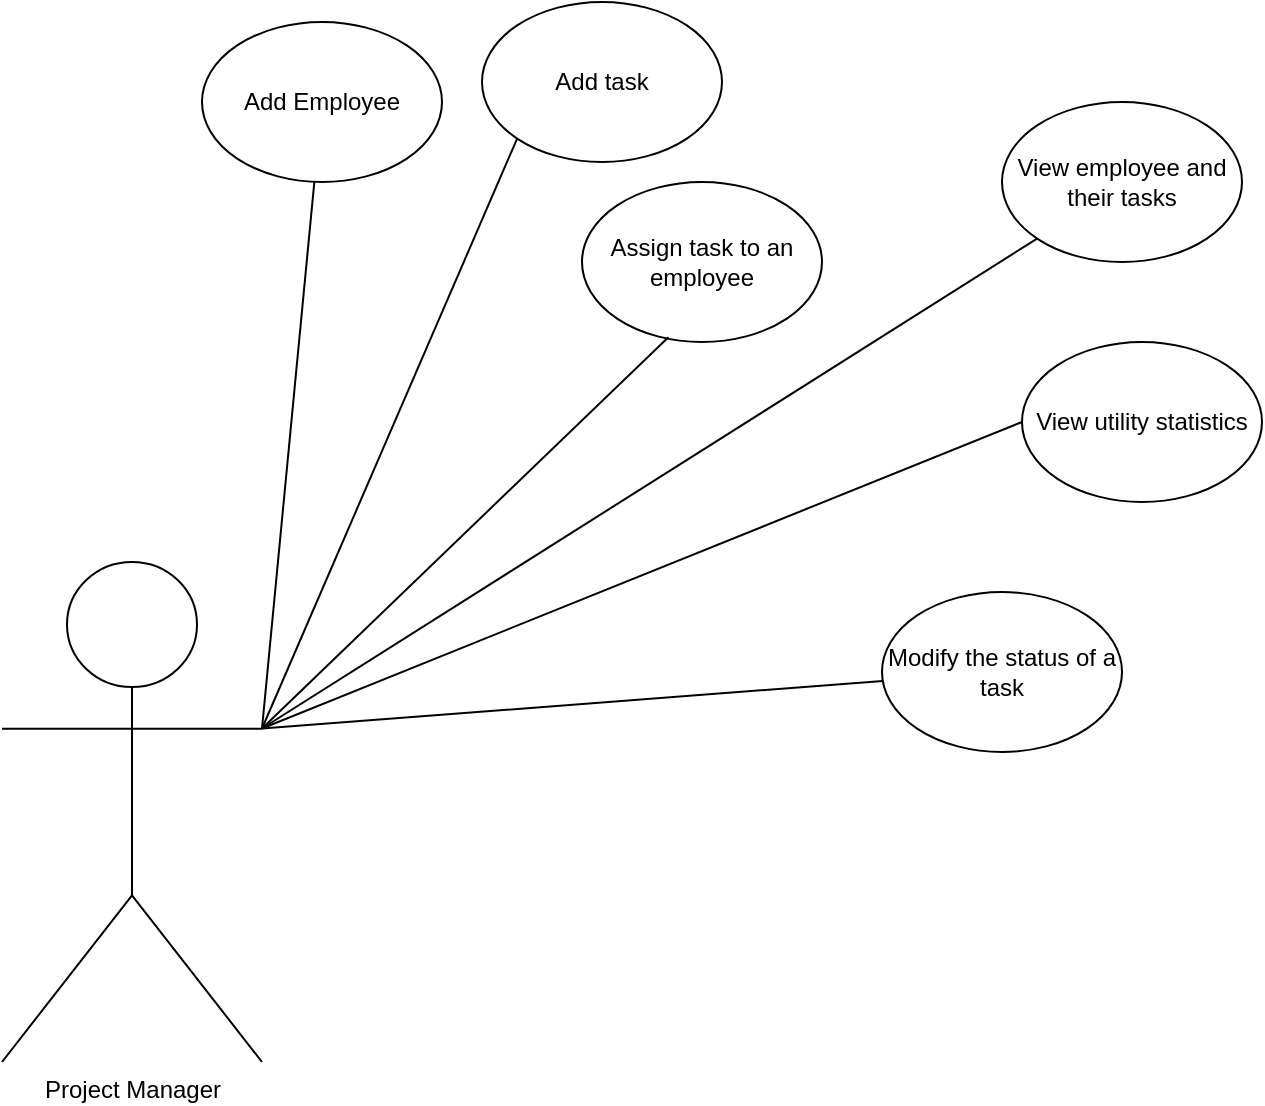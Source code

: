 <mxfile version="26.0.16">
  <diagram name="Page-1" id="oFXBZsQr2J7cOvxsuMus">
    <mxGraphModel dx="1290" dy="621" grid="1" gridSize="10" guides="1" tooltips="1" connect="1" arrows="1" fold="1" page="1" pageScale="1" pageWidth="850" pageHeight="1100" math="0" shadow="0">
      <root>
        <mxCell id="0" />
        <mxCell id="1" parent="0" />
        <mxCell id="y1huSm7eLNzCg8-fA4jF-1" value="Project Manager" style="shape=umlActor;verticalLabelPosition=bottom;verticalAlign=top;html=1;outlineConnect=0;" vertex="1" parent="1">
          <mxGeometry x="10" y="290" width="130" height="250" as="geometry" />
        </mxCell>
        <mxCell id="y1huSm7eLNzCg8-fA4jF-2" value="" style="endArrow=none;html=1;rounded=0;exitX=1;exitY=0.333;exitDx=0;exitDy=0;exitPerimeter=0;" edge="1" parent="1" source="y1huSm7eLNzCg8-fA4jF-1" target="y1huSm7eLNzCg8-fA4jF-3">
          <mxGeometry width="50" height="50" relative="1" as="geometry">
            <mxPoint x="140" y="290" as="sourcePoint" />
            <mxPoint x="240" y="170" as="targetPoint" />
          </mxGeometry>
        </mxCell>
        <mxCell id="y1huSm7eLNzCg8-fA4jF-3" value="Add Employee" style="ellipse;whiteSpace=wrap;html=1;" vertex="1" parent="1">
          <mxGeometry x="110" y="20" width="120" height="80" as="geometry" />
        </mxCell>
        <mxCell id="y1huSm7eLNzCg8-fA4jF-4" value="Add task" style="ellipse;whiteSpace=wrap;html=1;" vertex="1" parent="1">
          <mxGeometry x="250" y="10" width="120" height="80" as="geometry" />
        </mxCell>
        <mxCell id="y1huSm7eLNzCg8-fA4jF-5" value="Assign task to an employee" style="ellipse;whiteSpace=wrap;html=1;" vertex="1" parent="1">
          <mxGeometry x="300" y="100" width="120" height="80" as="geometry" />
        </mxCell>
        <mxCell id="y1huSm7eLNzCg8-fA4jF-6" value="View employee and their tasks" style="ellipse;whiteSpace=wrap;html=1;" vertex="1" parent="1">
          <mxGeometry x="510" y="60" width="120" height="80" as="geometry" />
        </mxCell>
        <mxCell id="y1huSm7eLNzCg8-fA4jF-7" value="Modify the status of a task" style="ellipse;whiteSpace=wrap;html=1;" vertex="1" parent="1">
          <mxGeometry x="450" y="305" width="120" height="80" as="geometry" />
        </mxCell>
        <mxCell id="y1huSm7eLNzCg8-fA4jF-8" value="View utility statistics" style="ellipse;whiteSpace=wrap;html=1;" vertex="1" parent="1">
          <mxGeometry x="520" y="180" width="120" height="80" as="geometry" />
        </mxCell>
        <mxCell id="y1huSm7eLNzCg8-fA4jF-9" value="" style="endArrow=none;html=1;rounded=0;exitX=1;exitY=0.333;exitDx=0;exitDy=0;exitPerimeter=0;entryX=0;entryY=1;entryDx=0;entryDy=0;" edge="1" parent="1" source="y1huSm7eLNzCg8-fA4jF-1" target="y1huSm7eLNzCg8-fA4jF-4">
          <mxGeometry width="50" height="50" relative="1" as="geometry">
            <mxPoint x="250" y="290" as="sourcePoint" />
            <mxPoint x="300" y="240" as="targetPoint" />
          </mxGeometry>
        </mxCell>
        <mxCell id="y1huSm7eLNzCg8-fA4jF-10" value="" style="endArrow=none;html=1;rounded=0;exitX=1;exitY=0.333;exitDx=0;exitDy=0;exitPerimeter=0;entryX=0.36;entryY=0.97;entryDx=0;entryDy=0;entryPerimeter=0;" edge="1" parent="1" source="y1huSm7eLNzCg8-fA4jF-1" target="y1huSm7eLNzCg8-fA4jF-5">
          <mxGeometry width="50" height="50" relative="1" as="geometry">
            <mxPoint x="260" y="300" as="sourcePoint" />
            <mxPoint x="310" y="250" as="targetPoint" />
          </mxGeometry>
        </mxCell>
        <mxCell id="y1huSm7eLNzCg8-fA4jF-11" value="" style="endArrow=none;html=1;rounded=0;exitX=1;exitY=0.333;exitDx=0;exitDy=0;exitPerimeter=0;entryX=0;entryY=1;entryDx=0;entryDy=0;" edge="1" parent="1" source="y1huSm7eLNzCg8-fA4jF-1" target="y1huSm7eLNzCg8-fA4jF-6">
          <mxGeometry width="50" height="50" relative="1" as="geometry">
            <mxPoint x="270" y="310" as="sourcePoint" />
            <mxPoint x="320" y="260" as="targetPoint" />
          </mxGeometry>
        </mxCell>
        <mxCell id="y1huSm7eLNzCg8-fA4jF-12" value="" style="endArrow=none;html=1;rounded=0;exitX=1;exitY=0.333;exitDx=0;exitDy=0;exitPerimeter=0;entryX=0;entryY=0.5;entryDx=0;entryDy=0;" edge="1" parent="1" source="y1huSm7eLNzCg8-fA4jF-1" target="y1huSm7eLNzCg8-fA4jF-8">
          <mxGeometry width="50" height="50" relative="1" as="geometry">
            <mxPoint x="280" y="320" as="sourcePoint" />
            <mxPoint x="330" y="270" as="targetPoint" />
          </mxGeometry>
        </mxCell>
        <mxCell id="y1huSm7eLNzCg8-fA4jF-13" value="" style="endArrow=none;html=1;rounded=0;exitX=1;exitY=0.333;exitDx=0;exitDy=0;exitPerimeter=0;" edge="1" parent="1" source="y1huSm7eLNzCg8-fA4jF-1" target="y1huSm7eLNzCg8-fA4jF-7">
          <mxGeometry width="50" height="50" relative="1" as="geometry">
            <mxPoint x="290" y="330" as="sourcePoint" />
            <mxPoint x="340" y="280" as="targetPoint" />
          </mxGeometry>
        </mxCell>
      </root>
    </mxGraphModel>
  </diagram>
</mxfile>
